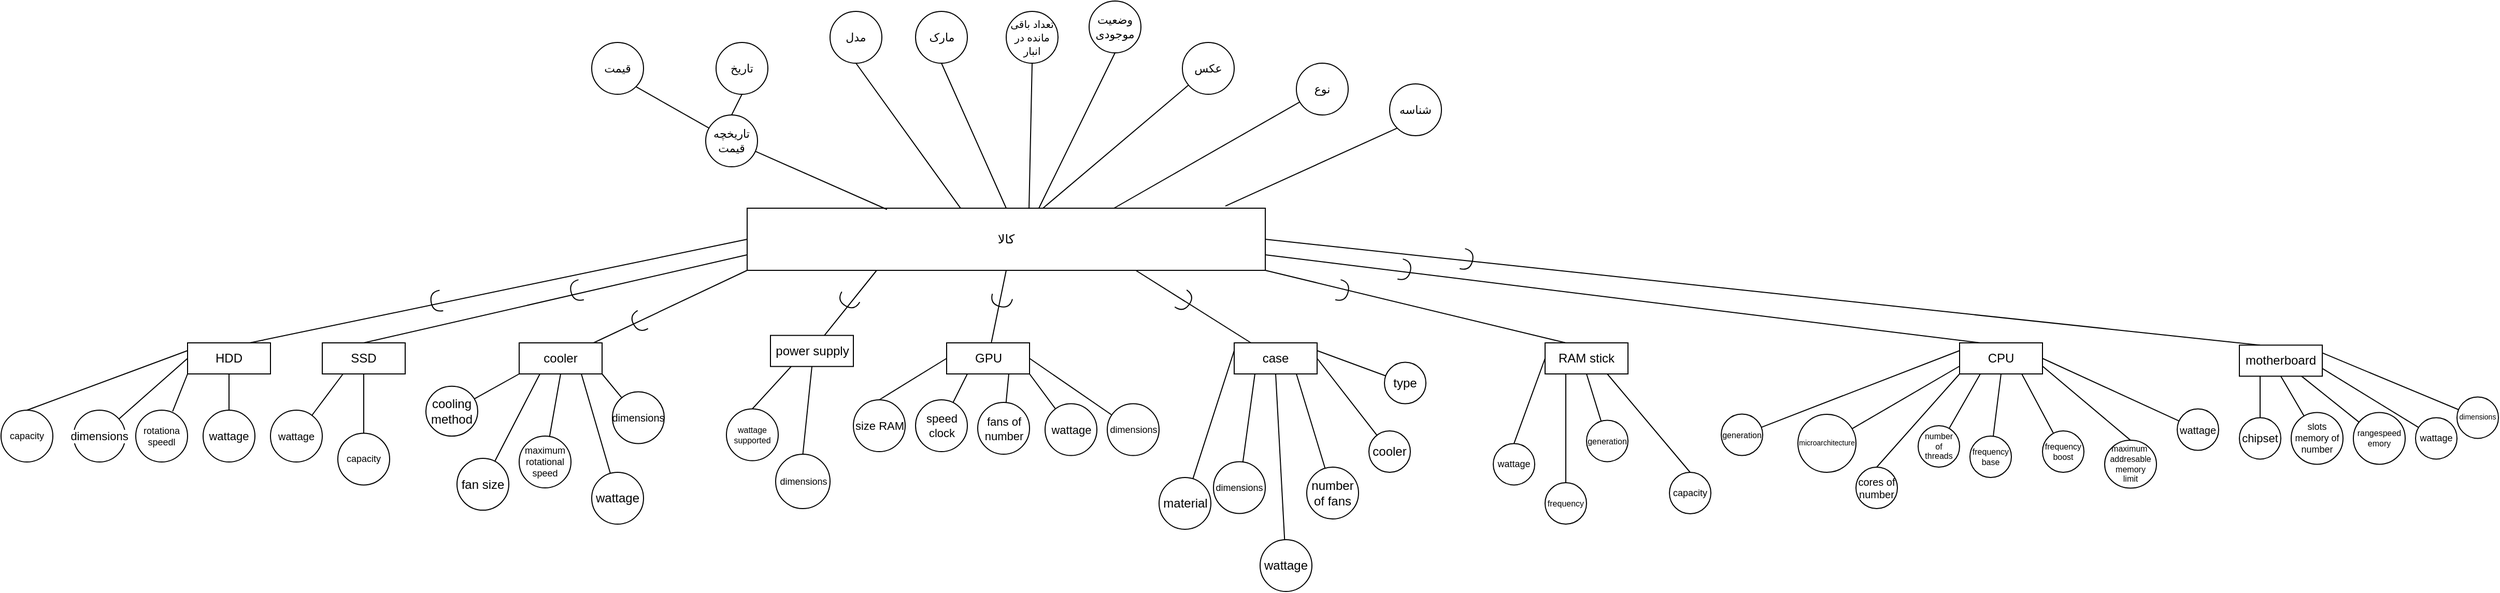 <mxfile version="24.9.2">
  <diagram name="Page-1" id="9pAMobIlL3Q27WV-ND6b">
    <mxGraphModel dx="3056" dy="2560" grid="1" gridSize="10" guides="1" tooltips="1" connect="1" arrows="1" fold="1" page="1" pageScale="1" pageWidth="850" pageHeight="1400" math="0" shadow="0">
      <root>
        <mxCell id="0" />
        <mxCell id="1" parent="0" />
        <mxCell id="2hztsEfEEE-q9e5ccqZt-3" style="rounded=0;orthogonalLoop=1;jettySize=auto;html=1;exitX=0;exitY=1;exitDx=0;exitDy=0;endArrow=none;endFill=0;" parent="1" source="2hztsEfEEE-q9e5ccqZt-1" target="2hztsEfEEE-q9e5ccqZt-4" edge="1">
          <mxGeometry relative="1" as="geometry">
            <mxPoint x="80" y="230" as="targetPoint" />
          </mxGeometry>
        </mxCell>
        <mxCell id="2hztsEfEEE-q9e5ccqZt-5" style="rounded=0;orthogonalLoop=1;jettySize=auto;html=1;exitX=0.25;exitY=1;exitDx=0;exitDy=0;endArrow=none;endFill=0;" parent="1" source="2hztsEfEEE-q9e5ccqZt-1" target="2hztsEfEEE-q9e5ccqZt-6" edge="1">
          <mxGeometry relative="1" as="geometry">
            <mxPoint x="170" y="220" as="targetPoint" />
          </mxGeometry>
        </mxCell>
        <mxCell id="2hztsEfEEE-q9e5ccqZt-7" style="rounded=0;orthogonalLoop=1;jettySize=auto;html=1;exitX=0.5;exitY=1;exitDx=0;exitDy=0;endArrow=none;endFill=0;" parent="1" source="2hztsEfEEE-q9e5ccqZt-1" target="2hztsEfEEE-q9e5ccqZt-9" edge="1">
          <mxGeometry relative="1" as="geometry">
            <mxPoint x="260" y="230" as="targetPoint" />
          </mxGeometry>
        </mxCell>
        <mxCell id="2hztsEfEEE-q9e5ccqZt-10" style="rounded=0;orthogonalLoop=1;jettySize=auto;html=1;exitX=0.75;exitY=1;exitDx=0;exitDy=0;endArrow=none;endFill=0;" parent="1" source="2hztsEfEEE-q9e5ccqZt-1" target="2hztsEfEEE-q9e5ccqZt-11" edge="1">
          <mxGeometry relative="1" as="geometry">
            <mxPoint x="330" y="230" as="targetPoint" />
          </mxGeometry>
        </mxCell>
        <mxCell id="2hztsEfEEE-q9e5ccqZt-13" style="rounded=0;orthogonalLoop=1;jettySize=auto;html=1;exitX=1;exitY=1;exitDx=0;exitDy=0;endArrow=none;endFill=0;entryX=0.25;entryY=0;entryDx=0;entryDy=0;" parent="1" source="2hztsEfEEE-q9e5ccqZt-1" target="2hztsEfEEE-q9e5ccqZt-14" edge="1">
          <mxGeometry relative="1" as="geometry">
            <mxPoint x="430" y="230" as="targetPoint" />
          </mxGeometry>
        </mxCell>
        <mxCell id="2hztsEfEEE-q9e5ccqZt-17" style="rounded=0;orthogonalLoop=1;jettySize=auto;html=1;exitX=1;exitY=0.5;exitDx=0;exitDy=0;endArrow=none;endFill=0;entryX=0.25;entryY=0;entryDx=0;entryDy=0;" parent="1" source="2hztsEfEEE-q9e5ccqZt-1" target="2hztsEfEEE-q9e5ccqZt-18" edge="1">
          <mxGeometry relative="1" as="geometry">
            <mxPoint x="480" y="240" as="targetPoint" />
          </mxGeometry>
        </mxCell>
        <mxCell id="2hztsEfEEE-q9e5ccqZt-24" style="rounded=0;orthogonalLoop=1;jettySize=auto;html=1;exitX=0;exitY=0.5;exitDx=0;exitDy=0;endArrow=none;endFill=0;entryX=0.75;entryY=0;entryDx=0;entryDy=0;" parent="1" source="2hztsEfEEE-q9e5ccqZt-1" target="2hztsEfEEE-q9e5ccqZt-25" edge="1">
          <mxGeometry relative="1" as="geometry">
            <mxPoint x="-100" y="230" as="targetPoint" />
          </mxGeometry>
        </mxCell>
        <mxCell id="2hztsEfEEE-q9e5ccqZt-26" style="rounded=0;orthogonalLoop=1;jettySize=auto;html=1;exitX=1;exitY=0.75;exitDx=0;exitDy=0;endArrow=none;endFill=0;entryX=0.25;entryY=0;entryDx=0;entryDy=0;" parent="1" source="2hztsEfEEE-q9e5ccqZt-1" target="2hztsEfEEE-q9e5ccqZt-27" edge="1">
          <mxGeometry relative="1" as="geometry">
            <mxPoint x="460" y="210" as="targetPoint" />
          </mxGeometry>
        </mxCell>
        <mxCell id="2hztsEfEEE-q9e5ccqZt-1" value="کالا" style="rounded=0;whiteSpace=wrap;html=1;" parent="1" vertex="1">
          <mxGeometry x="-120" y="100" width="500" height="60" as="geometry" />
        </mxCell>
        <mxCell id="8bEsGks462EBz7kOPYyJ-42" style="rounded=0;orthogonalLoop=1;jettySize=auto;html=1;exitX=0;exitY=1;exitDx=0;exitDy=0;endArrow=none;endFill=0;" parent="1" source="2hztsEfEEE-q9e5ccqZt-4" target="8bEsGks462EBz7kOPYyJ-43" edge="1">
          <mxGeometry relative="1" as="geometry">
            <mxPoint x="-420" y="290" as="targetPoint" />
          </mxGeometry>
        </mxCell>
        <mxCell id="8bEsGks462EBz7kOPYyJ-44" style="rounded=0;orthogonalLoop=1;jettySize=auto;html=1;exitX=0.25;exitY=1;exitDx=0;exitDy=0;endArrow=none;endFill=0;" parent="1" source="2hztsEfEEE-q9e5ccqZt-4" target="8bEsGks462EBz7kOPYyJ-45" edge="1">
          <mxGeometry relative="1" as="geometry">
            <mxPoint x="-370" y="300" as="targetPoint" />
          </mxGeometry>
        </mxCell>
        <mxCell id="8bEsGks462EBz7kOPYyJ-46" style="rounded=0;orthogonalLoop=1;jettySize=auto;html=1;exitX=0.5;exitY=1;exitDx=0;exitDy=0;endArrow=none;endFill=0;" parent="1" source="2hztsEfEEE-q9e5ccqZt-4" target="8bEsGks462EBz7kOPYyJ-47" edge="1">
          <mxGeometry relative="1" as="geometry">
            <mxPoint x="-310" y="300" as="targetPoint" />
          </mxGeometry>
        </mxCell>
        <mxCell id="8bEsGks462EBz7kOPYyJ-48" style="rounded=0;orthogonalLoop=1;jettySize=auto;html=1;exitX=0.75;exitY=1;exitDx=0;exitDy=0;endArrow=none;endFill=0;" parent="1" source="2hztsEfEEE-q9e5ccqZt-4" target="8bEsGks462EBz7kOPYyJ-49" edge="1">
          <mxGeometry relative="1" as="geometry">
            <mxPoint x="-250" y="300" as="targetPoint" />
          </mxGeometry>
        </mxCell>
        <mxCell id="8bEsGks462EBz7kOPYyJ-50" style="rounded=0;orthogonalLoop=1;jettySize=auto;html=1;exitX=1;exitY=1;exitDx=0;exitDy=0;endArrow=none;endFill=0;" parent="1" source="2hztsEfEEE-q9e5ccqZt-4" target="8bEsGks462EBz7kOPYyJ-51" edge="1">
          <mxGeometry relative="1" as="geometry">
            <mxPoint x="-190.0" y="290" as="targetPoint" />
          </mxGeometry>
        </mxCell>
        <mxCell id="2hztsEfEEE-q9e5ccqZt-4" value="cooler" style="rounded=0;whiteSpace=wrap;html=1;" parent="1" vertex="1">
          <mxGeometry x="-340" y="230" width="80" height="30" as="geometry" />
        </mxCell>
        <mxCell id="2hztsEfEEE-q9e5ccqZt-97" style="shape=connector;rounded=0;orthogonalLoop=1;jettySize=auto;html=1;exitX=0.25;exitY=1;exitDx=0;exitDy=0;entryX=0.5;entryY=0;entryDx=0;entryDy=0;strokeColor=default;align=center;verticalAlign=middle;fontFamily=Helvetica;fontSize=11;fontColor=default;labelBackgroundColor=default;elbow=vertical;endArrow=none;endFill=0;" parent="1" source="2hztsEfEEE-q9e5ccqZt-6" target="2hztsEfEEE-q9e5ccqZt-80" edge="1">
          <mxGeometry relative="1" as="geometry" />
        </mxCell>
        <mxCell id="2hztsEfEEE-q9e5ccqZt-6" value="power supply" style="rounded=0;whiteSpace=wrap;html=1;" parent="1" vertex="1">
          <mxGeometry x="-97.5" y="222.81" width="80" height="30" as="geometry" />
        </mxCell>
        <mxCell id="2hztsEfEEE-q9e5ccqZt-110" style="shape=connector;rounded=0;orthogonalLoop=1;jettySize=auto;html=1;exitX=0;exitY=0.5;exitDx=0;exitDy=0;entryX=0.5;entryY=0;entryDx=0;entryDy=0;strokeColor=default;align=center;verticalAlign=middle;fontFamily=Helvetica;fontSize=11;fontColor=default;labelBackgroundColor=default;elbow=vertical;endArrow=none;endFill=0;" parent="1" source="2hztsEfEEE-q9e5ccqZt-9" target="2hztsEfEEE-q9e5ccqZt-109" edge="1">
          <mxGeometry relative="1" as="geometry" />
        </mxCell>
        <mxCell id="2hztsEfEEE-q9e5ccqZt-111" style="shape=connector;rounded=0;orthogonalLoop=1;jettySize=auto;html=1;exitX=0.25;exitY=1;exitDx=0;exitDy=0;strokeColor=default;align=center;verticalAlign=middle;fontFamily=Helvetica;fontSize=11;fontColor=default;labelBackgroundColor=default;elbow=vertical;endArrow=none;endFill=0;" parent="1" source="2hztsEfEEE-q9e5ccqZt-9" target="2hztsEfEEE-q9e5ccqZt-112" edge="1">
          <mxGeometry relative="1" as="geometry">
            <mxPoint x="92.974" y="300" as="targetPoint" />
          </mxGeometry>
        </mxCell>
        <mxCell id="2hztsEfEEE-q9e5ccqZt-113" style="shape=connector;rounded=0;orthogonalLoop=1;jettySize=auto;html=1;exitX=0.75;exitY=1;exitDx=0;exitDy=0;strokeColor=default;align=center;verticalAlign=middle;fontFamily=Helvetica;fontSize=11;fontColor=default;labelBackgroundColor=default;elbow=vertical;endArrow=none;endFill=0;" parent="1" source="2hztsEfEEE-q9e5ccqZt-9" target="2hztsEfEEE-q9e5ccqZt-114" edge="1">
          <mxGeometry relative="1" as="geometry">
            <mxPoint x="152.5" y="300" as="targetPoint" />
          </mxGeometry>
        </mxCell>
        <mxCell id="2hztsEfEEE-q9e5ccqZt-115" style="shape=connector;rounded=0;orthogonalLoop=1;jettySize=auto;html=1;exitX=1;exitY=1;exitDx=0;exitDy=0;strokeColor=default;align=center;verticalAlign=middle;fontFamily=Helvetica;fontSize=11;fontColor=default;labelBackgroundColor=default;elbow=vertical;endArrow=none;endFill=0;" parent="1" source="2hztsEfEEE-q9e5ccqZt-9" target="2hztsEfEEE-q9e5ccqZt-116" edge="1">
          <mxGeometry relative="1" as="geometry">
            <mxPoint x="182.5" y="280" as="targetPoint" />
          </mxGeometry>
        </mxCell>
        <mxCell id="2hztsEfEEE-q9e5ccqZt-117" style="shape=connector;rounded=0;orthogonalLoop=1;jettySize=auto;html=1;exitX=1;exitY=0.5;exitDx=0;exitDy=0;strokeColor=default;align=center;verticalAlign=middle;fontFamily=Helvetica;fontSize=11;fontColor=default;labelBackgroundColor=default;elbow=vertical;endArrow=none;endFill=0;" parent="1" source="2hztsEfEEE-q9e5ccqZt-9" target="2hztsEfEEE-q9e5ccqZt-118" edge="1">
          <mxGeometry relative="1" as="geometry">
            <mxPoint x="222.5" y="290" as="targetPoint" />
          </mxGeometry>
        </mxCell>
        <mxCell id="2hztsEfEEE-q9e5ccqZt-9" value="GPU" style="rounded=0;whiteSpace=wrap;html=1;" parent="1" vertex="1">
          <mxGeometry x="72.5" y="230" width="80" height="30" as="geometry" />
        </mxCell>
        <mxCell id="8bEsGks462EBz7kOPYyJ-52" style="rounded=0;orthogonalLoop=1;jettySize=auto;html=1;exitX=0;exitY=0.25;exitDx=0;exitDy=0;endArrow=none;endFill=0;" parent="1" source="2hztsEfEEE-q9e5ccqZt-11" target="8bEsGks462EBz7kOPYyJ-61" edge="1">
          <mxGeometry relative="1" as="geometry">
            <mxPoint x="300" y="300" as="targetPoint" />
          </mxGeometry>
        </mxCell>
        <mxCell id="8bEsGks462EBz7kOPYyJ-53" style="rounded=0;orthogonalLoop=1;jettySize=auto;html=1;exitX=0.25;exitY=1;exitDx=0;exitDy=0;endArrow=none;endFill=0;" parent="1" source="2hztsEfEEE-q9e5ccqZt-11" target="8bEsGks462EBz7kOPYyJ-62" edge="1">
          <mxGeometry relative="1" as="geometry">
            <mxPoint x="330" y="300" as="targetPoint" />
          </mxGeometry>
        </mxCell>
        <mxCell id="8bEsGks462EBz7kOPYyJ-55" style="rounded=0;orthogonalLoop=1;jettySize=auto;html=1;exitX=0.5;exitY=1;exitDx=0;exitDy=0;endArrow=none;endFill=0;" parent="1" source="2hztsEfEEE-q9e5ccqZt-11" target="8bEsGks462EBz7kOPYyJ-63" edge="1">
          <mxGeometry relative="1" as="geometry">
            <mxPoint x="380" y="300" as="targetPoint" />
          </mxGeometry>
        </mxCell>
        <mxCell id="8bEsGks462EBz7kOPYyJ-56" style="rounded=0;orthogonalLoop=1;jettySize=auto;html=1;exitX=0.75;exitY=1;exitDx=0;exitDy=0;endArrow=none;endFill=0;" parent="1" source="2hztsEfEEE-q9e5ccqZt-11" target="8bEsGks462EBz7kOPYyJ-64" edge="1">
          <mxGeometry relative="1" as="geometry">
            <mxPoint x="420" y="300" as="targetPoint" />
          </mxGeometry>
        </mxCell>
        <mxCell id="8bEsGks462EBz7kOPYyJ-57" style="rounded=0;orthogonalLoop=1;jettySize=auto;html=1;exitX=1;exitY=0.5;exitDx=0;exitDy=0;endArrow=none;endFill=0;" parent="1" source="2hztsEfEEE-q9e5ccqZt-11" target="8bEsGks462EBz7kOPYyJ-60" edge="1">
          <mxGeometry relative="1" as="geometry">
            <mxPoint x="450" y="300" as="targetPoint" />
          </mxGeometry>
        </mxCell>
        <mxCell id="8bEsGks462EBz7kOPYyJ-58" style="rounded=0;orthogonalLoop=1;jettySize=auto;html=1;exitX=1;exitY=0.25;exitDx=0;exitDy=0;endArrow=none;endFill=0;" parent="1" source="2hztsEfEEE-q9e5ccqZt-11" target="8bEsGks462EBz7kOPYyJ-59" edge="1">
          <mxGeometry relative="1" as="geometry">
            <mxPoint x="480" y="300" as="targetPoint" />
          </mxGeometry>
        </mxCell>
        <mxCell id="2hztsEfEEE-q9e5ccqZt-11" value="case" style="rounded=0;whiteSpace=wrap;html=1;" parent="1" vertex="1">
          <mxGeometry x="350" y="230" width="80" height="30" as="geometry" />
        </mxCell>
        <mxCell id="2hztsEfEEE-q9e5ccqZt-58" style="shape=connector;rounded=0;orthogonalLoop=1;jettySize=auto;html=1;exitX=0.5;exitY=1;exitDx=0;exitDy=0;strokeColor=default;align=center;verticalAlign=middle;fontFamily=Helvetica;fontSize=11;fontColor=default;labelBackgroundColor=default;elbow=vertical;endArrow=none;endFill=0;" parent="1" source="2hztsEfEEE-q9e5ccqZt-14" target="2hztsEfEEE-q9e5ccqZt-59" edge="1">
          <mxGeometry relative="1" as="geometry">
            <mxPoint x="700" y="280" as="targetPoint" />
          </mxGeometry>
        </mxCell>
        <mxCell id="2hztsEfEEE-q9e5ccqZt-68" style="shape=connector;rounded=0;orthogonalLoop=1;jettySize=auto;html=1;exitX=0.25;exitY=1;exitDx=0;exitDy=0;strokeColor=default;align=center;verticalAlign=middle;fontFamily=Helvetica;fontSize=11;fontColor=default;labelBackgroundColor=default;elbow=vertical;endArrow=none;endFill=0;" parent="1" source="2hztsEfEEE-q9e5ccqZt-14" target="2hztsEfEEE-q9e5ccqZt-72" edge="1">
          <mxGeometry relative="1" as="geometry">
            <mxPoint x="670.091" y="290" as="targetPoint" />
          </mxGeometry>
        </mxCell>
        <mxCell id="2hztsEfEEE-q9e5ccqZt-103" style="shape=connector;rounded=0;orthogonalLoop=1;jettySize=auto;html=1;exitX=0.75;exitY=1;exitDx=0;exitDy=0;entryX=0.5;entryY=0;entryDx=0;entryDy=0;strokeColor=default;align=center;verticalAlign=middle;fontFamily=Helvetica;fontSize=11;fontColor=default;labelBackgroundColor=default;elbow=vertical;endArrow=none;endFill=0;" parent="1" source="2hztsEfEEE-q9e5ccqZt-14" target="2hztsEfEEE-q9e5ccqZt-71" edge="1">
          <mxGeometry relative="1" as="geometry" />
        </mxCell>
        <mxCell id="2hztsEfEEE-q9e5ccqZt-105" style="shape=connector;rounded=0;orthogonalLoop=1;jettySize=auto;html=1;exitX=0;exitY=0.5;exitDx=0;exitDy=0;entryX=0.5;entryY=0;entryDx=0;entryDy=0;strokeColor=default;align=center;verticalAlign=middle;fontFamily=Helvetica;fontSize=11;fontColor=default;labelBackgroundColor=default;elbow=vertical;endArrow=none;endFill=0;" parent="1" source="2hztsEfEEE-q9e5ccqZt-14" target="2hztsEfEEE-q9e5ccqZt-73" edge="1">
          <mxGeometry relative="1" as="geometry" />
        </mxCell>
        <mxCell id="2hztsEfEEE-q9e5ccqZt-14" value="RAM stick" style="rounded=0;whiteSpace=wrap;html=1;" parent="1" vertex="1">
          <mxGeometry x="650" y="230" width="80" height="30" as="geometry" />
        </mxCell>
        <mxCell id="2hztsEfEEE-q9e5ccqZt-48" style="shape=connector;rounded=0;orthogonalLoop=1;jettySize=auto;html=1;exitX=0.75;exitY=1;exitDx=0;exitDy=0;strokeColor=default;align=center;verticalAlign=middle;fontFamily=Helvetica;fontSize=11;fontColor=default;labelBackgroundColor=default;elbow=vertical;endArrow=none;endFill=0;" parent="1" source="2hztsEfEEE-q9e5ccqZt-18" target="2hztsEfEEE-q9e5ccqZt-57" edge="1">
          <mxGeometry relative="1" as="geometry">
            <mxPoint x="1400" y="292.19" as="targetPoint" />
          </mxGeometry>
        </mxCell>
        <mxCell id="2hztsEfEEE-q9e5ccqZt-49" style="shape=connector;rounded=0;orthogonalLoop=1;jettySize=auto;html=1;exitX=0.5;exitY=1;exitDx=0;exitDy=0;strokeColor=default;align=center;verticalAlign=middle;fontFamily=Helvetica;fontSize=11;fontColor=default;labelBackgroundColor=default;elbow=vertical;endArrow=none;endFill=0;" parent="1" source="2hztsEfEEE-q9e5ccqZt-18" target="2hztsEfEEE-q9e5ccqZt-56" edge="1">
          <mxGeometry relative="1" as="geometry">
            <mxPoint x="1370" y="292.19" as="targetPoint" />
          </mxGeometry>
        </mxCell>
        <mxCell id="2hztsEfEEE-q9e5ccqZt-50" style="shape=connector;rounded=0;orthogonalLoop=1;jettySize=auto;html=1;exitX=0.25;exitY=1;exitDx=0;exitDy=0;strokeColor=default;align=center;verticalAlign=middle;fontFamily=Helvetica;fontSize=11;fontColor=default;labelBackgroundColor=default;elbow=vertical;endArrow=none;endFill=0;" parent="1" source="2hztsEfEEE-q9e5ccqZt-18" target="2hztsEfEEE-q9e5ccqZt-55" edge="1">
          <mxGeometry relative="1" as="geometry">
            <mxPoint x="1340.31" y="292.19" as="targetPoint" />
          </mxGeometry>
        </mxCell>
        <mxCell id="2hztsEfEEE-q9e5ccqZt-51" style="shape=connector;rounded=0;orthogonalLoop=1;jettySize=auto;html=1;exitX=1;exitY=0.75;exitDx=0;exitDy=0;strokeColor=default;align=center;verticalAlign=middle;fontFamily=Helvetica;fontSize=11;fontColor=default;labelBackgroundColor=default;elbow=vertical;endArrow=none;endFill=0;" parent="1" source="2hztsEfEEE-q9e5ccqZt-18" target="2hztsEfEEE-q9e5ccqZt-54" edge="1">
          <mxGeometry relative="1" as="geometry">
            <mxPoint x="1430" y="292.19" as="targetPoint" />
          </mxGeometry>
        </mxCell>
        <mxCell id="2hztsEfEEE-q9e5ccqZt-52" style="shape=connector;rounded=0;orthogonalLoop=1;jettySize=auto;html=1;exitX=1;exitY=0.25;exitDx=0;exitDy=0;strokeColor=default;align=center;verticalAlign=middle;fontFamily=Helvetica;fontSize=11;fontColor=default;labelBackgroundColor=default;elbow=vertical;endArrow=none;endFill=0;" parent="1" source="2hztsEfEEE-q9e5ccqZt-18" target="2hztsEfEEE-q9e5ccqZt-53" edge="1">
          <mxGeometry relative="1" as="geometry">
            <mxPoint x="1460" y="292.19" as="targetPoint" />
          </mxGeometry>
        </mxCell>
        <mxCell id="2hztsEfEEE-q9e5ccqZt-18" value="motherboard" style="rounded=0;whiteSpace=wrap;html=1;" parent="1" vertex="1">
          <mxGeometry x="1320" y="232.19" width="80" height="30" as="geometry" />
        </mxCell>
        <mxCell id="2hztsEfEEE-q9e5ccqZt-85" style="shape=connector;rounded=0;orthogonalLoop=1;jettySize=auto;html=1;exitX=0.25;exitY=1;exitDx=0;exitDy=0;strokeColor=default;align=center;verticalAlign=middle;fontFamily=Helvetica;fontSize=11;fontColor=default;labelBackgroundColor=default;elbow=vertical;endArrow=none;endFill=0;" parent="1" source="2hztsEfEEE-q9e5ccqZt-21" target="2hztsEfEEE-q9e5ccqZt-82" edge="1">
          <mxGeometry relative="1" as="geometry" />
        </mxCell>
        <mxCell id="2hztsEfEEE-q9e5ccqZt-88" style="shape=connector;rounded=0;orthogonalLoop=1;jettySize=auto;html=1;exitX=0.5;exitY=1;exitDx=0;exitDy=0;entryX=0.5;entryY=0;entryDx=0;entryDy=0;strokeColor=default;align=center;verticalAlign=middle;fontFamily=Helvetica;fontSize=11;fontColor=default;labelBackgroundColor=default;elbow=vertical;endArrow=none;endFill=0;" parent="1" source="2hztsEfEEE-q9e5ccqZt-21" target="2hztsEfEEE-q9e5ccqZt-84" edge="1">
          <mxGeometry relative="1" as="geometry" />
        </mxCell>
        <mxCell id="2hztsEfEEE-q9e5ccqZt-21" value="SSD" style="rounded=0;whiteSpace=wrap;html=1;" parent="1" vertex="1">
          <mxGeometry x="-530" y="230" width="80" height="30" as="geometry" />
        </mxCell>
        <mxCell id="2hztsEfEEE-q9e5ccqZt-23" style="rounded=0;orthogonalLoop=1;jettySize=auto;html=1;exitX=0;exitY=0.75;exitDx=0;exitDy=0;entryX=0.5;entryY=0;entryDx=0;entryDy=0;endArrow=none;endFill=0;" parent="1" source="2hztsEfEEE-q9e5ccqZt-1" target="2hztsEfEEE-q9e5ccqZt-21" edge="1">
          <mxGeometry relative="1" as="geometry" />
        </mxCell>
        <mxCell id="2hztsEfEEE-q9e5ccqZt-94" style="shape=connector;rounded=0;orthogonalLoop=1;jettySize=auto;html=1;exitX=0;exitY=0.25;exitDx=0;exitDy=0;entryX=0.5;entryY=0;entryDx=0;entryDy=0;strokeColor=default;align=center;verticalAlign=middle;fontFamily=Helvetica;fontSize=11;fontColor=default;labelBackgroundColor=default;elbow=vertical;endArrow=none;endFill=0;" parent="1" source="2hztsEfEEE-q9e5ccqZt-25" target="2hztsEfEEE-q9e5ccqZt-91" edge="1">
          <mxGeometry relative="1" as="geometry" />
        </mxCell>
        <mxCell id="2hztsEfEEE-q9e5ccqZt-98" style="shape=connector;rounded=0;orthogonalLoop=1;jettySize=auto;html=1;exitX=0.5;exitY=1;exitDx=0;exitDy=0;strokeColor=default;align=center;verticalAlign=middle;fontFamily=Helvetica;fontSize=11;fontColor=default;labelBackgroundColor=default;elbow=vertical;endArrow=none;endFill=0;" parent="1" source="2hztsEfEEE-q9e5ccqZt-25" target="2hztsEfEEE-q9e5ccqZt-99" edge="1">
          <mxGeometry relative="1" as="geometry">
            <mxPoint x="-619.609" y="300" as="targetPoint" />
          </mxGeometry>
        </mxCell>
        <mxCell id="2hztsEfEEE-q9e5ccqZt-100" style="shape=connector;rounded=0;orthogonalLoop=1;jettySize=auto;html=1;exitX=0;exitY=0.5;exitDx=0;exitDy=0;strokeColor=default;align=center;verticalAlign=middle;fontFamily=Helvetica;fontSize=11;fontColor=default;labelBackgroundColor=default;elbow=vertical;endArrow=none;endFill=0;" parent="1" source="2hztsEfEEE-q9e5ccqZt-25" target="2hztsEfEEE-q9e5ccqZt-101" edge="1">
          <mxGeometry relative="1" as="geometry">
            <mxPoint x="-730" y="290" as="targetPoint" />
          </mxGeometry>
        </mxCell>
        <mxCell id="2hztsEfEEE-q9e5ccqZt-25" value="HDD" style="rounded=0;whiteSpace=wrap;html=1;" parent="1" vertex="1">
          <mxGeometry x="-660" y="230" width="80" height="30" as="geometry" />
        </mxCell>
        <mxCell id="8bEsGks462EBz7kOPYyJ-20" style="rounded=0;orthogonalLoop=1;jettySize=auto;html=1;exitX=1;exitY=0.5;exitDx=0;exitDy=0;endArrow=none;endFill=0;" parent="1" source="2hztsEfEEE-q9e5ccqZt-27" target="8bEsGks462EBz7kOPYyJ-38" edge="1">
          <mxGeometry relative="1" as="geometry">
            <mxPoint x="1210" y="300" as="targetPoint" />
          </mxGeometry>
        </mxCell>
        <mxCell id="8bEsGks462EBz7kOPYyJ-21" style="rounded=0;orthogonalLoop=1;jettySize=auto;html=1;exitX=0.75;exitY=1;exitDx=0;exitDy=0;endArrow=none;endFill=0;" parent="1" source="2hztsEfEEE-q9e5ccqZt-27" target="8bEsGks462EBz7kOPYyJ-35" edge="1">
          <mxGeometry relative="1" as="geometry">
            <mxPoint x="1120" y="300" as="targetPoint" />
          </mxGeometry>
        </mxCell>
        <mxCell id="8bEsGks462EBz7kOPYyJ-22" style="rounded=0;orthogonalLoop=1;jettySize=auto;html=1;exitX=0.5;exitY=1;exitDx=0;exitDy=0;endArrow=none;endFill=0;" parent="1" source="2hztsEfEEE-q9e5ccqZt-27" target="8bEsGks462EBz7kOPYyJ-34" edge="1">
          <mxGeometry relative="1" as="geometry">
            <mxPoint x="1090" y="300" as="targetPoint" />
          </mxGeometry>
        </mxCell>
        <mxCell id="8bEsGks462EBz7kOPYyJ-23" style="rounded=0;orthogonalLoop=1;jettySize=auto;html=1;exitX=0.25;exitY=1;exitDx=0;exitDy=0;endArrow=none;endFill=0;" parent="1" source="2hztsEfEEE-q9e5ccqZt-27" target="8bEsGks462EBz7kOPYyJ-33" edge="1">
          <mxGeometry relative="1" as="geometry">
            <mxPoint x="1060" y="300" as="targetPoint" />
          </mxGeometry>
        </mxCell>
        <mxCell id="8bEsGks462EBz7kOPYyJ-25" style="rounded=0;orthogonalLoop=1;jettySize=auto;html=1;exitX=0;exitY=0.75;exitDx=0;exitDy=0;endArrow=none;endFill=0;" parent="1" source="2hztsEfEEE-q9e5ccqZt-27" target="8bEsGks462EBz7kOPYyJ-31" edge="1">
          <mxGeometry relative="1" as="geometry">
            <mxPoint x="990" y="300" as="targetPoint" />
          </mxGeometry>
        </mxCell>
        <mxCell id="8bEsGks462EBz7kOPYyJ-26" style="rounded=0;orthogonalLoop=1;jettySize=auto;html=1;exitX=0;exitY=0.25;exitDx=0;exitDy=0;endArrow=none;endFill=0;" parent="1" source="2hztsEfEEE-q9e5ccqZt-27" target="8bEsGks462EBz7kOPYyJ-30" edge="1">
          <mxGeometry relative="1" as="geometry">
            <mxPoint x="930" y="300" as="targetPoint" />
          </mxGeometry>
        </mxCell>
        <mxCell id="8bEsGks462EBz7kOPYyJ-40" style="rounded=0;orthogonalLoop=1;jettySize=auto;html=1;exitX=0;exitY=1;exitDx=0;exitDy=0;entryX=0.5;entryY=0;entryDx=0;entryDy=0;endArrow=none;endFill=0;" parent="1" source="2hztsEfEEE-q9e5ccqZt-27" target="8bEsGks462EBz7kOPYyJ-32" edge="1">
          <mxGeometry relative="1" as="geometry" />
        </mxCell>
        <mxCell id="8bEsGks462EBz7kOPYyJ-41" style="rounded=0;orthogonalLoop=1;jettySize=auto;html=1;exitX=1;exitY=0.75;exitDx=0;exitDy=0;entryX=0.5;entryY=0;entryDx=0;entryDy=0;endArrow=none;endFill=0;" parent="1" source="2hztsEfEEE-q9e5ccqZt-27" target="8bEsGks462EBz7kOPYyJ-37" edge="1">
          <mxGeometry relative="1" as="geometry" />
        </mxCell>
        <mxCell id="2hztsEfEEE-q9e5ccqZt-27" value="CPU" style="rounded=0;whiteSpace=wrap;html=1;" parent="1" vertex="1">
          <mxGeometry x="1050" y="230" width="80" height="30" as="geometry" />
        </mxCell>
        <mxCell id="2hztsEfEEE-q9e5ccqZt-29" value="عکس" style="ellipse;whiteSpace=wrap;html=1;fontFamily=Helvetica;fontSize=11;fontColor=default;labelBackgroundColor=default;" parent="1" vertex="1">
          <mxGeometry x="300" y="-60" width="50" height="50" as="geometry" />
        </mxCell>
        <mxCell id="2hztsEfEEE-q9e5ccqZt-31" value="وضعیت موجودی" style="ellipse;whiteSpace=wrap;html=1;aspect=fixed;fontFamily=Helvetica;fontSize=11;fontColor=default;labelBackgroundColor=none;" parent="1" vertex="1">
          <mxGeometry x="210" y="-100" width="50" height="50" as="geometry" />
        </mxCell>
        <mxCell id="2hztsEfEEE-q9e5ccqZt-33" value="&lt;font style=&quot;font-size: 10px;&quot;&gt;تعداد باقی مانده در انبار&lt;/font&gt;" style="ellipse;whiteSpace=wrap;html=1;fontFamily=Helvetica;fontSize=11;fontColor=default;labelBackgroundColor=none;" parent="1" vertex="1">
          <mxGeometry x="130" y="-90" width="50" height="50" as="geometry" />
        </mxCell>
        <mxCell id="2hztsEfEEE-q9e5ccqZt-35" value="مارک" style="ellipse;whiteSpace=wrap;html=1;aspect=fixed;fontFamily=Helvetica;fontSize=11;fontColor=default;labelBackgroundColor=default;" parent="1" vertex="1">
          <mxGeometry x="42.5" y="-90" width="50" height="50" as="geometry" />
        </mxCell>
        <mxCell id="2hztsEfEEE-q9e5ccqZt-37" value="شناسه" style="ellipse;whiteSpace=wrap;html=1;aspect=fixed;fontFamily=Helvetica;fontSize=11;fontColor=default;labelBackgroundColor=default;" parent="1" vertex="1">
          <mxGeometry x="500" y="-20" width="50" height="50" as="geometry" />
        </mxCell>
        <mxCell id="2hztsEfEEE-q9e5ccqZt-39" value="نوع" style="ellipse;whiteSpace=wrap;html=1;aspect=fixed;fontFamily=Helvetica;fontSize=11;fontColor=default;labelBackgroundColor=default;" parent="1" vertex="1">
          <mxGeometry x="410" y="-40" width="50" height="50" as="geometry" />
        </mxCell>
        <mxCell id="2hztsEfEEE-q9e5ccqZt-41" value="مدل" style="ellipse;whiteSpace=wrap;html=1;aspect=fixed;fontFamily=Helvetica;fontSize=11;fontColor=default;labelBackgroundColor=default;" parent="1" vertex="1">
          <mxGeometry x="-40" y="-90" width="50" height="50" as="geometry" />
        </mxCell>
        <mxCell id="2hztsEfEEE-q9e5ccqZt-43" value="تاریخچه قیمت" style="ellipse;whiteSpace=wrap;html=1;aspect=fixed;fontFamily=Helvetica;fontSize=11;fontColor=default;labelBackgroundColor=none;" parent="1" vertex="1">
          <mxGeometry x="-160" y="10" width="50" height="50" as="geometry" />
        </mxCell>
        <mxCell id="2hztsEfEEE-q9e5ccqZt-46" value="تاریخ" style="ellipse;whiteSpace=wrap;html=1;aspect=fixed;fontFamily=Helvetica;fontSize=11;fontColor=default;labelBackgroundColor=default;" parent="1" vertex="1">
          <mxGeometry x="-150" y="-60" width="50" height="50" as="geometry" />
        </mxCell>
        <mxCell id="2hztsEfEEE-q9e5ccqZt-47" value="قیمت" style="ellipse;whiteSpace=wrap;html=1;aspect=fixed;fontFamily=Helvetica;fontSize=11;fontColor=default;labelBackgroundColor=default;" parent="1" vertex="1">
          <mxGeometry x="-270" y="-60" width="50" height="50" as="geometry" />
        </mxCell>
        <mxCell id="2hztsEfEEE-q9e5ccqZt-53" value="‫‪dimensions‬‬" style="ellipse;whiteSpace=wrap;html=1;aspect=fixed;fontFamily=Helvetica;fontSize=7;fontColor=default;labelBackgroundColor=none;" parent="1" vertex="1">
          <mxGeometry x="1530" y="282.19" width="40" height="40" as="geometry" />
        </mxCell>
        <mxCell id="2hztsEfEEE-q9e5ccqZt-54" value="‫‪wattage‬‬" style="ellipse;whiteSpace=wrap;html=1;aspect=fixed;fontFamily=Helvetica;fontSize=9;fontColor=default;labelBackgroundColor=none;" parent="1" vertex="1">
          <mxGeometry x="1490" y="302.19" width="40" height="40" as="geometry" />
        </mxCell>
        <mxCell id="2hztsEfEEE-q9e5ccqZt-55" value="‫‪chipset‬‬" style="ellipse;whiteSpace=wrap;html=1;aspect=fixed;fontFamily=Helvetica;fontSize=11;fontColor=default;labelBackgroundColor=default;" parent="1" vertex="1">
          <mxGeometry x="1320" y="302.19" width="40" height="40" as="geometry" />
        </mxCell>
        <mxCell id="2hztsEfEEE-q9e5ccqZt-56" value="‫‪slots‬‬ ‫‪memory‬‬ ‫‪of‬‬ ‫‪number‬‬" style="ellipse;whiteSpace=wrap;html=1;aspect=fixed;fontFamily=Helvetica;fontSize=9;fontColor=default;labelBackgroundColor=none;" parent="1" vertex="1">
          <mxGeometry x="1370" y="297.19" width="50" height="50" as="geometry" />
        </mxCell>
        <mxCell id="2hztsEfEEE-q9e5ccqZt-57" value="‫‪range‬‬‫‪speed‬‬ ‫‪emory‬‬" style="ellipse;whiteSpace=wrap;html=1;aspect=fixed;fontFamily=Helvetica;fontSize=8;fontColor=default;labelBackgroundColor=none;" parent="1" vertex="1">
          <mxGeometry x="1430" y="297.19" width="50" height="50" as="geometry" />
        </mxCell>
        <mxCell id="2hztsEfEEE-q9e5ccqZt-59" value="‫‪generation‬‬" style="ellipse;whiteSpace=wrap;html=1;aspect=fixed;fontFamily=Helvetica;fontSize=8;fontColor=default;labelBackgroundColor=none;" parent="1" vertex="1">
          <mxGeometry x="690" y="304.69" width="40" height="40" as="geometry" />
        </mxCell>
        <mxCell id="2hztsEfEEE-q9e5ccqZt-71" value="‫‪capacity‬‬" style="ellipse;whiteSpace=wrap;html=1;aspect=fixed;fontFamily=Helvetica;fontSize=9;fontColor=default;labelBackgroundColor=none;" parent="1" vertex="1">
          <mxGeometry x="770" y="355" width="40" height="40" as="geometry" />
        </mxCell>
        <mxCell id="2hztsEfEEE-q9e5ccqZt-72" value="‫‪frequency‬‬" style="ellipse;whiteSpace=wrap;html=1;aspect=fixed;fontFamily=Helvetica;fontSize=8;fontColor=default;labelBackgroundColor=none;" parent="1" vertex="1">
          <mxGeometry x="650" y="365" width="40" height="40" as="geometry" />
        </mxCell>
        <mxCell id="2hztsEfEEE-q9e5ccqZt-73" value="wattage" style="ellipse;whiteSpace=wrap;html=1;aspect=fixed;fontFamily=Helvetica;fontSize=9;fontColor=default;labelBackgroundColor=default;" parent="1" vertex="1">
          <mxGeometry x="600" y="327.19" width="40" height="40" as="geometry" />
        </mxCell>
        <mxCell id="2hztsEfEEE-q9e5ccqZt-78" value="‫‪dimensions‬‬" style="ellipse;whiteSpace=wrap;html=1;aspect=fixed;fontFamily=Helvetica;fontSize=9;fontColor=default;labelBackgroundColor=default;" parent="1" vertex="1">
          <mxGeometry x="-92.5" y="337.5" width="52.5" height="52.5" as="geometry" />
        </mxCell>
        <mxCell id="2hztsEfEEE-q9e5ccqZt-80" value="wattage supported" style="ellipse;whiteSpace=wrap;html=1;aspect=fixed;fontFamily=Helvetica;fontSize=8;fontColor=default;labelBackgroundColor=none;" parent="1" vertex="1">
          <mxGeometry x="-140" y="293.75" width="50" height="50" as="geometry" />
        </mxCell>
        <mxCell id="2hztsEfEEE-q9e5ccqZt-82" value="‫‪wattage‬‬" style="ellipse;whiteSpace=wrap;html=1;aspect=fixed;fontFamily=Helvetica;fontSize=10;fontColor=default;labelBackgroundColor=none;" parent="1" vertex="1">
          <mxGeometry x="-580" y="295" width="50" height="50" as="geometry" />
        </mxCell>
        <mxCell id="2hztsEfEEE-q9e5ccqZt-84" value="capacity" style="ellipse;whiteSpace=wrap;html=1;aspect=fixed;fontFamily=Helvetica;fontSize=9;fontColor=default;labelBackgroundColor=none;" parent="1" vertex="1">
          <mxGeometry x="-515" y="317.19" width="50" height="50" as="geometry" />
        </mxCell>
        <mxCell id="2hztsEfEEE-q9e5ccqZt-91" value="capacity" style="ellipse;whiteSpace=wrap;html=1;aspect=fixed;fontFamily=Helvetica;fontSize=9;fontColor=default;labelBackgroundColor=none;" parent="1" vertex="1">
          <mxGeometry x="-840" y="295" width="50" height="50" as="geometry" />
        </mxCell>
        <mxCell id="2hztsEfEEE-q9e5ccqZt-93" value="&lt;div&gt;rotationa speedl&lt;/div&gt;" style="ellipse;whiteSpace=wrap;html=1;aspect=fixed;fontFamily=Helvetica;fontSize=9;fontColor=default;labelBackgroundColor=none;" parent="1" vertex="1">
          <mxGeometry x="-710" y="295" width="50" height="50" as="geometry" />
        </mxCell>
        <mxCell id="2hztsEfEEE-q9e5ccqZt-95" style="shape=connector;rounded=0;orthogonalLoop=1;jettySize=auto;html=1;exitX=0.5;exitY=1;exitDx=0;exitDy=0;entryX=0.5;entryY=0;entryDx=0;entryDy=0;strokeColor=default;align=center;verticalAlign=middle;fontFamily=Helvetica;fontSize=11;fontColor=default;labelBackgroundColor=default;elbow=vertical;endArrow=none;endFill=0;" parent="1" source="2hztsEfEEE-q9e5ccqZt-6" target="2hztsEfEEE-q9e5ccqZt-78" edge="1">
          <mxGeometry relative="1" as="geometry" />
        </mxCell>
        <mxCell id="2hztsEfEEE-q9e5ccqZt-99" value="‫‪wattage‬‬" style="ellipse;whiteSpace=wrap;html=1;aspect=fixed;fontFamily=Helvetica;fontSize=11;fontColor=default;labelBackgroundColor=default;" parent="1" vertex="1">
          <mxGeometry x="-645" y="295" width="50" height="50" as="geometry" />
        </mxCell>
        <mxCell id="2hztsEfEEE-q9e5ccqZt-101" value="dimensions" style="ellipse;whiteSpace=wrap;html=1;aspect=fixed;fontFamily=Helvetica;fontSize=11;fontColor=default;labelBackgroundColor=default;" parent="1" vertex="1">
          <mxGeometry x="-770" y="295" width="50" height="50" as="geometry" />
        </mxCell>
        <mxCell id="2hztsEfEEE-q9e5ccqZt-102" style="shape=connector;rounded=0;orthogonalLoop=1;jettySize=auto;html=1;exitX=0;exitY=1;exitDx=0;exitDy=0;entryX=0.712;entryY=0.023;entryDx=0;entryDy=0;entryPerimeter=0;strokeColor=default;align=center;verticalAlign=middle;fontFamily=Helvetica;fontSize=11;fontColor=default;labelBackgroundColor=default;elbow=vertical;endArrow=none;endFill=0;" parent="1" source="2hztsEfEEE-q9e5ccqZt-25" target="2hztsEfEEE-q9e5ccqZt-93" edge="1">
          <mxGeometry relative="1" as="geometry" />
        </mxCell>
        <mxCell id="2hztsEfEEE-q9e5ccqZt-109" value="size RAM" style="ellipse;whiteSpace=wrap;html=1;aspect=fixed;fontFamily=Helvetica;fontSize=11;fontColor=default;labelBackgroundColor=none;" parent="1" vertex="1">
          <mxGeometry x="-17.5" y="285" width="50" height="50" as="geometry" />
        </mxCell>
        <mxCell id="2hztsEfEEE-q9e5ccqZt-112" value="speed clock" style="ellipse;whiteSpace=wrap;html=1;aspect=fixed;fontFamily=Helvetica;fontSize=11;fontColor=default;labelBackgroundColor=none;" parent="1" vertex="1">
          <mxGeometry x="42.5" y="285" width="50" height="50" as="geometry" />
        </mxCell>
        <mxCell id="2hztsEfEEE-q9e5ccqZt-114" value="fans of number" style="ellipse;whiteSpace=wrap;html=1;aspect=fixed;fontFamily=Helvetica;fontSize=11;fontColor=default;labelBackgroundColor=none;" parent="1" vertex="1">
          <mxGeometry x="102.5" y="287.5" width="50" height="50" as="geometry" />
        </mxCell>
        <mxCell id="2hztsEfEEE-q9e5ccqZt-116" value="wattage" style="ellipse;whiteSpace=wrap;html=1;aspect=fixed;fontFamily=Helvetica;fontSize=11;fontColor=default;labelBackgroundColor=default;" parent="1" vertex="1">
          <mxGeometry x="167.5" y="288.75" width="50" height="50" as="geometry" />
        </mxCell>
        <mxCell id="2hztsEfEEE-q9e5ccqZt-118" value="dimensions" style="ellipse;whiteSpace=wrap;html=1;aspect=fixed;fontFamily=Helvetica;fontSize=9;fontColor=default;labelBackgroundColor=none;" parent="1" vertex="1">
          <mxGeometry x="227.5" y="288.75" width="50" height="50" as="geometry" />
        </mxCell>
        <mxCell id="8bEsGks462EBz7kOPYyJ-7" value="" style="endArrow=none;html=1;rounded=0;exitX=0.708;exitY=0;exitDx=0;exitDy=0;exitPerimeter=0;" parent="1" source="2hztsEfEEE-q9e5ccqZt-1" target="2hztsEfEEE-q9e5ccqZt-39" edge="1">
          <mxGeometry width="50" height="50" relative="1" as="geometry">
            <mxPoint x="425" y="-110" as="sourcePoint" />
            <mxPoint x="475" y="-160" as="targetPoint" />
          </mxGeometry>
        </mxCell>
        <mxCell id="8bEsGks462EBz7kOPYyJ-8" value="" style="endArrow=none;html=1;rounded=0;entryX=0;entryY=1;entryDx=0;entryDy=0;exitX=0.923;exitY=-0.034;exitDx=0;exitDy=0;exitPerimeter=0;" parent="1" source="2hztsEfEEE-q9e5ccqZt-1" target="2hztsEfEEE-q9e5ccqZt-37" edge="1">
          <mxGeometry width="50" height="50" relative="1" as="geometry">
            <mxPoint x="380" y="110" as="sourcePoint" />
            <mxPoint x="430" y="60" as="targetPoint" />
          </mxGeometry>
        </mxCell>
        <mxCell id="8bEsGks462EBz7kOPYyJ-9" value="" style="endArrow=none;html=1;rounded=0;" parent="1" source="2hztsEfEEE-q9e5ccqZt-1" target="2hztsEfEEE-q9e5ccqZt-29" edge="1">
          <mxGeometry width="50" height="50" relative="1" as="geometry">
            <mxPoint x="310" y="80" as="sourcePoint" />
            <mxPoint x="360" y="30" as="targetPoint" />
          </mxGeometry>
        </mxCell>
        <mxCell id="8bEsGks462EBz7kOPYyJ-10" value="" style="endArrow=none;html=1;rounded=0;entryX=0.5;entryY=1;entryDx=0;entryDy=0;exitX=0.563;exitY=0;exitDx=0;exitDy=0;exitPerimeter=0;" parent="1" source="2hztsEfEEE-q9e5ccqZt-1" target="2hztsEfEEE-q9e5ccqZt-31" edge="1">
          <mxGeometry width="50" height="50" relative="1" as="geometry">
            <mxPoint x="227.5" y="100" as="sourcePoint" />
            <mxPoint x="277.5" y="50" as="targetPoint" />
          </mxGeometry>
        </mxCell>
        <mxCell id="8bEsGks462EBz7kOPYyJ-11" value="" style="endArrow=none;html=1;rounded=0;entryX=0.5;entryY=1;entryDx=0;entryDy=0;exitX=0.544;exitY=0.011;exitDx=0;exitDy=0;exitPerimeter=0;" parent="1" source="2hztsEfEEE-q9e5ccqZt-1" target="2hztsEfEEE-q9e5ccqZt-33" edge="1">
          <mxGeometry width="50" height="50" relative="1" as="geometry">
            <mxPoint x="92.5" y="90" as="sourcePoint" />
            <mxPoint x="142.5" y="40" as="targetPoint" />
          </mxGeometry>
        </mxCell>
        <mxCell id="8bEsGks462EBz7kOPYyJ-12" value="" style="endArrow=none;html=1;rounded=0;exitX=0.5;exitY=0;exitDx=0;exitDy=0;entryX=0.5;entryY=1;entryDx=0;entryDy=0;" parent="1" source="2hztsEfEEE-q9e5ccqZt-1" target="2hztsEfEEE-q9e5ccqZt-35" edge="1">
          <mxGeometry width="50" height="50" relative="1" as="geometry">
            <mxPoint x="-30" y="80" as="sourcePoint" />
            <mxPoint x="20" y="30" as="targetPoint" />
          </mxGeometry>
        </mxCell>
        <mxCell id="8bEsGks462EBz7kOPYyJ-13" value="" style="endArrow=none;html=1;rounded=0;exitX=0.412;exitY=0.001;exitDx=0;exitDy=0;exitPerimeter=0;entryX=0.5;entryY=1;entryDx=0;entryDy=0;" parent="1" source="2hztsEfEEE-q9e5ccqZt-1" target="2hztsEfEEE-q9e5ccqZt-41" edge="1">
          <mxGeometry width="50" height="50" relative="1" as="geometry">
            <mxPoint x="-80" y="80" as="sourcePoint" />
            <mxPoint x="-30" y="30" as="targetPoint" />
          </mxGeometry>
        </mxCell>
        <mxCell id="8bEsGks462EBz7kOPYyJ-14" value="" style="endArrow=none;html=1;rounded=0;exitX=0.5;exitY=0;exitDx=0;exitDy=0;entryX=0.5;entryY=1;entryDx=0;entryDy=0;" parent="1" source="2hztsEfEEE-q9e5ccqZt-43" target="2hztsEfEEE-q9e5ccqZt-46" edge="1">
          <mxGeometry width="50" height="50" relative="1" as="geometry">
            <mxPoint x="-130" y="70" as="sourcePoint" />
            <mxPoint x="-80" y="20" as="targetPoint" />
          </mxGeometry>
        </mxCell>
        <mxCell id="8bEsGks462EBz7kOPYyJ-15" value="" style="endArrow=none;html=1;rounded=0;entryX=0.27;entryY=0.021;entryDx=0;entryDy=0;entryPerimeter=0;" parent="1" source="2hztsEfEEE-q9e5ccqZt-43" target="2hztsEfEEE-q9e5ccqZt-1" edge="1">
          <mxGeometry width="50" height="50" relative="1" as="geometry">
            <mxPoint x="-130" y="100" as="sourcePoint" />
            <mxPoint x="-80" y="50" as="targetPoint" />
          </mxGeometry>
        </mxCell>
        <mxCell id="8bEsGks462EBz7kOPYyJ-16" value="" style="endArrow=none;html=1;rounded=0;entryX=1;entryY=1;entryDx=0;entryDy=0;" parent="1" source="2hztsEfEEE-q9e5ccqZt-43" target="2hztsEfEEE-q9e5ccqZt-47" edge="1">
          <mxGeometry width="50" height="50" relative="1" as="geometry">
            <mxPoint x="-290" y="40" as="sourcePoint" />
            <mxPoint x="-240" y="-10" as="targetPoint" />
          </mxGeometry>
        </mxCell>
        <mxCell id="8bEsGks462EBz7kOPYyJ-30" value="generation" style="ellipse;whiteSpace=wrap;html=1;fontSize=8;" parent="1" vertex="1">
          <mxGeometry x="820" y="298.75" width="40" height="40" as="geometry" />
        </mxCell>
        <mxCell id="8bEsGks462EBz7kOPYyJ-31" value="microarchitecture" style="ellipse;whiteSpace=wrap;html=1;fontSize=7;" parent="1" vertex="1">
          <mxGeometry x="894" y="299" width="56" height="56" as="geometry" />
        </mxCell>
        <mxCell id="8bEsGks462EBz7kOPYyJ-32" value="cores of number" style="ellipse;whiteSpace=wrap;html=1;fontSize=10;" parent="1" vertex="1">
          <mxGeometry x="950" y="350" width="40" height="40" as="geometry" />
        </mxCell>
        <mxCell id="8bEsGks462EBz7kOPYyJ-33" value="&lt;div&gt;&lt;font&gt;number&lt;/font&gt;&lt;/div&gt;&lt;div&gt;&lt;font&gt;of&lt;/font&gt;&lt;/div&gt;&lt;div&gt;&lt;font&gt;threads&lt;br&gt;&lt;/font&gt;&lt;/div&gt;" style="ellipse;whiteSpace=wrap;html=1;fontSize=8;" parent="1" vertex="1">
          <mxGeometry x="1010" y="310" width="40" height="40" as="geometry" />
        </mxCell>
        <mxCell id="8bEsGks462EBz7kOPYyJ-34" value="frequency base" style="ellipse;whiteSpace=wrap;html=1;fontSize=8;" parent="1" vertex="1">
          <mxGeometry x="1060" y="320" width="40" height="40" as="geometry" />
        </mxCell>
        <mxCell id="8bEsGks462EBz7kOPYyJ-35" value="frequency boost" style="ellipse;whiteSpace=wrap;html=1;fontSize=8;" parent="1" vertex="1">
          <mxGeometry x="1130" y="315" width="40" height="40" as="geometry" />
        </mxCell>
        <mxCell id="8bEsGks462EBz7kOPYyJ-37" value="&lt;div&gt;maximum&amp;nbsp;&lt;/div&gt;&lt;div&gt;addresable &lt;br&gt;&lt;/div&gt;&lt;div&gt;memory&lt;/div&gt;&lt;div&gt;limit&lt;br&gt;&lt;/div&gt;" style="ellipse;whiteSpace=wrap;html=1;fontSize=8;" parent="1" vertex="1">
          <mxGeometry x="1190" y="324.06" width="50" height="46.25" as="geometry" />
        </mxCell>
        <mxCell id="8bEsGks462EBz7kOPYyJ-38" value="wattage" style="ellipse;whiteSpace=wrap;html=1;fontSize=10;" parent="1" vertex="1">
          <mxGeometry x="1260" y="293.75" width="40" height="40" as="geometry" />
        </mxCell>
        <mxCell id="8bEsGks462EBz7kOPYyJ-43" value="cooling method" style="ellipse;whiteSpace=wrap;html=1;" parent="1" vertex="1">
          <mxGeometry x="-430" y="271.88" width="50" height="48.12" as="geometry" />
        </mxCell>
        <mxCell id="8bEsGks462EBz7kOPYyJ-45" value="fan size" style="ellipse;whiteSpace=wrap;html=1;" parent="1" vertex="1">
          <mxGeometry x="-400" y="341.56" width="50" height="50" as="geometry" />
        </mxCell>
        <mxCell id="8bEsGks462EBz7kOPYyJ-47" value="&lt;div&gt;maximum&lt;/div&gt;&lt;div&gt;rotational&lt;/div&gt;&lt;div&gt;speed&lt;br&gt;&lt;/div&gt;" style="ellipse;whiteSpace=wrap;html=1;fontSize=9;" parent="1" vertex="1">
          <mxGeometry x="-340" y="320" width="50" height="50" as="geometry" />
        </mxCell>
        <mxCell id="8bEsGks462EBz7kOPYyJ-49" value="wattage" style="ellipse;whiteSpace=wrap;html=1;" parent="1" vertex="1">
          <mxGeometry x="-270" y="355" width="50" height="50" as="geometry" />
        </mxCell>
        <mxCell id="8bEsGks462EBz7kOPYyJ-51" value="dimensions" style="ellipse;whiteSpace=wrap;html=1;fontSize=10;" parent="1" vertex="1">
          <mxGeometry x="-250" y="277.19" width="50" height="50" as="geometry" />
        </mxCell>
        <mxCell id="8bEsGks462EBz7kOPYyJ-59" value="type" style="ellipse;whiteSpace=wrap;html=1;" parent="1" vertex="1">
          <mxGeometry x="495" y="248.75" width="40" height="40" as="geometry" />
        </mxCell>
        <mxCell id="8bEsGks462EBz7kOPYyJ-60" value="cooler" style="ellipse;whiteSpace=wrap;html=1;" parent="1" vertex="1">
          <mxGeometry x="480" y="315" width="40" height="40" as="geometry" />
        </mxCell>
        <mxCell id="8bEsGks462EBz7kOPYyJ-61" value="material" style="ellipse;whiteSpace=wrap;html=1;" parent="1" vertex="1">
          <mxGeometry x="277.5" y="360" width="50" height="50" as="geometry" />
        </mxCell>
        <mxCell id="8bEsGks462EBz7kOPYyJ-62" value="dimensions" style="ellipse;whiteSpace=wrap;html=1;fontSize=9;" parent="1" vertex="1">
          <mxGeometry x="330" y="344.69" width="50" height="50" as="geometry" />
        </mxCell>
        <mxCell id="8bEsGks462EBz7kOPYyJ-63" value="wattage" style="ellipse;whiteSpace=wrap;html=1;" parent="1" vertex="1">
          <mxGeometry x="375" y="420" width="50" height="50" as="geometry" />
        </mxCell>
        <mxCell id="8bEsGks462EBz7kOPYyJ-64" value="number of fans" style="ellipse;whiteSpace=wrap;html=1;" parent="1" vertex="1">
          <mxGeometry x="420" y="350" width="50" height="50" as="geometry" />
        </mxCell>
        <mxCell id="44lT5aQ4vWW2oY8g3QZI-1" value="" style="shape=requiredInterface;html=1;verticalLabelPosition=bottom;sketch=0;rotation=105;" vertex="1" parent="1">
          <mxGeometry x="120" y="180" width="10" height="20" as="geometry" />
        </mxCell>
        <mxCell id="44lT5aQ4vWW2oY8g3QZI-2" value="" style="shape=requiredInterface;html=1;verticalLabelPosition=bottom;sketch=0;rotation=35;" vertex="1" parent="1">
          <mxGeometry x="297.5" y="180" width="10" height="20" as="geometry" />
        </mxCell>
        <mxCell id="44lT5aQ4vWW2oY8g3QZI-6" value="" style="shape=requiredInterface;html=1;verticalLabelPosition=bottom;sketch=0;rotation=15;" vertex="1" parent="1">
          <mxGeometry x="450" y="170" width="10" height="20" as="geometry" />
        </mxCell>
        <mxCell id="44lT5aQ4vWW2oY8g3QZI-7" value="" style="shape=requiredInterface;html=1;verticalLabelPosition=bottom;sketch=0;rotation=15;" vertex="1" parent="1">
          <mxGeometry x="510" y="150" width="10" height="20" as="geometry" />
        </mxCell>
        <mxCell id="44lT5aQ4vWW2oY8g3QZI-9" value="" style="shape=requiredInterface;html=1;verticalLabelPosition=bottom;sketch=0;rotation=15;" vertex="1" parent="1">
          <mxGeometry x="570" y="140" width="10" height="20" as="geometry" />
        </mxCell>
        <mxCell id="44lT5aQ4vWW2oY8g3QZI-17" value="" style="shape=requiredInterface;html=1;verticalLabelPosition=bottom;sketch=0;rotation=-190;" vertex="1" parent="1">
          <mxGeometry x="-425" y="180" width="10" height="20" as="geometry" />
        </mxCell>
        <mxCell id="44lT5aQ4vWW2oY8g3QZI-18" value="" style="shape=requiredInterface;html=1;verticalLabelPosition=bottom;sketch=0;rotation=-210;" vertex="1" parent="1">
          <mxGeometry x="-230" y="200" width="10" height="20" as="geometry" />
        </mxCell>
        <mxCell id="44lT5aQ4vWW2oY8g3QZI-20" value="" style="shape=requiredInterface;html=1;verticalLabelPosition=bottom;sketch=0;rotation=-195;" vertex="1" parent="1">
          <mxGeometry x="-290" y="170" width="10" height="20" as="geometry" />
        </mxCell>
        <mxCell id="44lT5aQ4vWW2oY8g3QZI-25" value="" style="shape=requiredInterface;html=1;verticalLabelPosition=bottom;sketch=0;rotation=120;" vertex="1" parent="1">
          <mxGeometry x="-27.5" y="180" width="10" height="20" as="geometry" />
        </mxCell>
      </root>
    </mxGraphModel>
  </diagram>
</mxfile>
